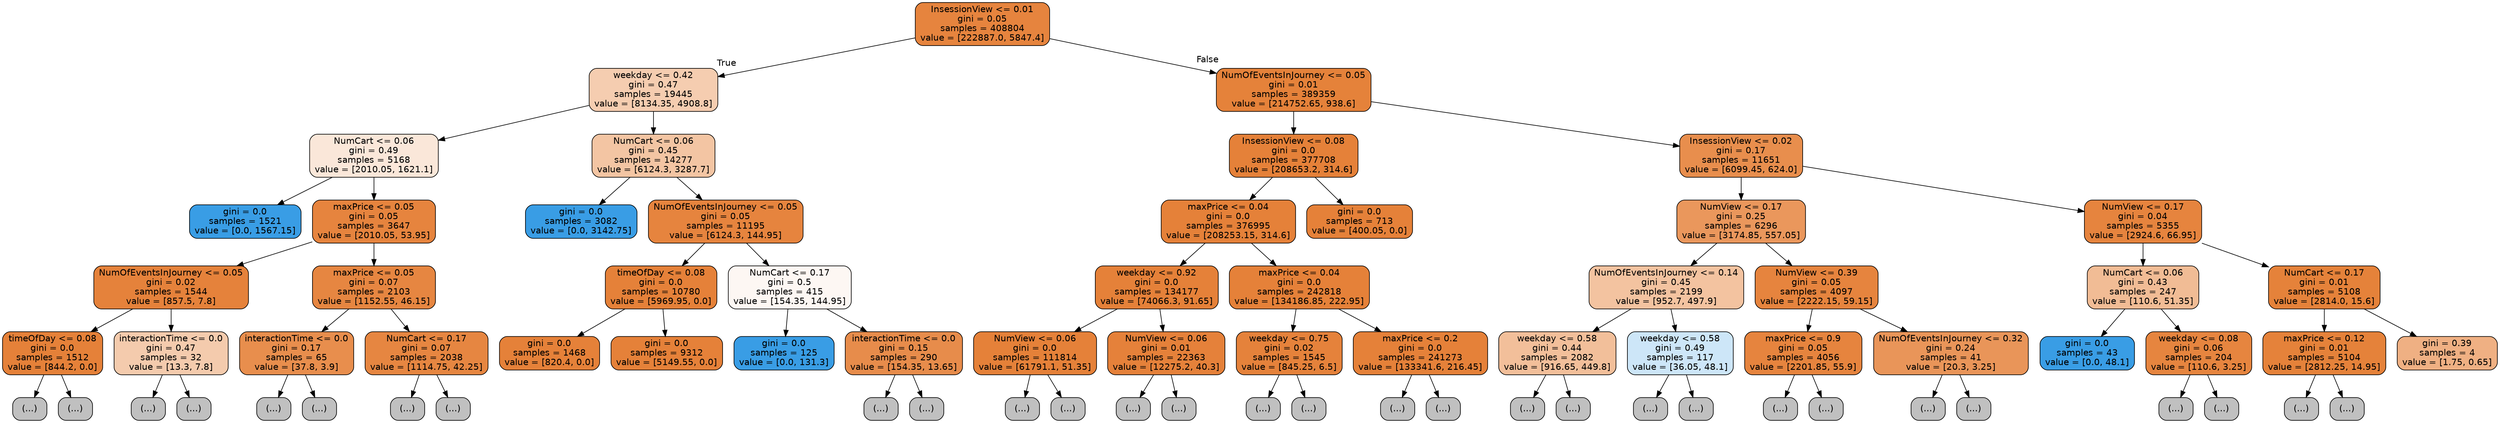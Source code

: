 digraph Tree {
node [shape=box, style="filled, rounded", color="black", fontname="helvetica"] ;
edge [fontname="helvetica"] ;
0 [label="InsessionView <= 0.01\ngini = 0.05\nsamples = 408804\nvalue = [222887.0, 5847.4]", fillcolor="#e6843e"] ;
1 [label="weekday <= 0.42\ngini = 0.47\nsamples = 19445\nvalue = [8134.35, 4908.8]", fillcolor="#f5cdb0"] ;
0 -> 1 [labeldistance=2.5, labelangle=45, headlabel="True"] ;
2 [label="NumCart <= 0.06\ngini = 0.49\nsamples = 5168\nvalue = [2010.05, 1621.1]", fillcolor="#fae7d9"] ;
1 -> 2 ;
3 [label="gini = 0.0\nsamples = 1521\nvalue = [0.0, 1567.15]", fillcolor="#399de5"] ;
2 -> 3 ;
4 [label="maxPrice <= 0.05\ngini = 0.05\nsamples = 3647\nvalue = [2010.05, 53.95]", fillcolor="#e6843e"] ;
2 -> 4 ;
5 [label="NumOfEventsInJourney <= 0.05\ngini = 0.02\nsamples = 1544\nvalue = [857.5, 7.8]", fillcolor="#e5823b"] ;
4 -> 5 ;
6 [label="timeOfDay <= 0.08\ngini = 0.0\nsamples = 1512\nvalue = [844.2, 0.0]", fillcolor="#e58139"] ;
5 -> 6 ;
7 [label="(...)", fillcolor="#C0C0C0"] ;
6 -> 7 ;
8 [label="(...)", fillcolor="#C0C0C0"] ;
6 -> 8 ;
9 [label="interactionTime <= 0.0\ngini = 0.47\nsamples = 32\nvalue = [13.3, 7.8]", fillcolor="#f4cbad"] ;
5 -> 9 ;
10 [label="(...)", fillcolor="#C0C0C0"] ;
9 -> 10 ;
15 [label="(...)", fillcolor="#C0C0C0"] ;
9 -> 15 ;
22 [label="maxPrice <= 0.05\ngini = 0.07\nsamples = 2103\nvalue = [1152.55, 46.15]", fillcolor="#e68641"] ;
4 -> 22 ;
23 [label="interactionTime <= 0.0\ngini = 0.17\nsamples = 65\nvalue = [37.8, 3.9]", fillcolor="#e88e4d"] ;
22 -> 23 ;
24 [label="(...)", fillcolor="#C0C0C0"] ;
23 -> 24 ;
25 [label="(...)", fillcolor="#C0C0C0"] ;
23 -> 25 ;
26 [label="NumCart <= 0.17\ngini = 0.07\nsamples = 2038\nvalue = [1114.75, 42.25]", fillcolor="#e68641"] ;
22 -> 26 ;
27 [label="(...)", fillcolor="#C0C0C0"] ;
26 -> 27 ;
38 [label="(...)", fillcolor="#C0C0C0"] ;
26 -> 38 ;
51 [label="NumCart <= 0.06\ngini = 0.45\nsamples = 14277\nvalue = [6124.3, 3287.7]", fillcolor="#f3c5a3"] ;
1 -> 51 ;
52 [label="gini = 0.0\nsamples = 3082\nvalue = [0.0, 3142.75]", fillcolor="#399de5"] ;
51 -> 52 ;
53 [label="NumOfEventsInJourney <= 0.05\ngini = 0.05\nsamples = 11195\nvalue = [6124.3, 144.95]", fillcolor="#e6843e"] ;
51 -> 53 ;
54 [label="timeOfDay <= 0.08\ngini = 0.0\nsamples = 10780\nvalue = [5969.95, 0.0]", fillcolor="#e58139"] ;
53 -> 54 ;
55 [label="gini = 0.0\nsamples = 1468\nvalue = [820.4, 0.0]", fillcolor="#e58139"] ;
54 -> 55 ;
56 [label="gini = 0.0\nsamples = 9312\nvalue = [5149.55, 0.0]", fillcolor="#e58139"] ;
54 -> 56 ;
57 [label="NumCart <= 0.17\ngini = 0.5\nsamples = 415\nvalue = [154.35, 144.95]", fillcolor="#fdf7f3"] ;
53 -> 57 ;
58 [label="gini = 0.0\nsamples = 125\nvalue = [0.0, 131.3]", fillcolor="#399de5"] ;
57 -> 58 ;
59 [label="interactionTime <= 0.0\ngini = 0.15\nsamples = 290\nvalue = [154.35, 13.65]", fillcolor="#e78c4b"] ;
57 -> 59 ;
60 [label="(...)", fillcolor="#C0C0C0"] ;
59 -> 60 ;
71 [label="(...)", fillcolor="#C0C0C0"] ;
59 -> 71 ;
78 [label="NumOfEventsInJourney <= 0.05\ngini = 0.01\nsamples = 389359\nvalue = [214752.65, 938.6]", fillcolor="#e5823a"] ;
0 -> 78 [labeldistance=2.5, labelangle=-45, headlabel="False"] ;
79 [label="InsessionView <= 0.08\ngini = 0.0\nsamples = 377708\nvalue = [208653.2, 314.6]", fillcolor="#e58139"] ;
78 -> 79 ;
80 [label="maxPrice <= 0.04\ngini = 0.0\nsamples = 376995\nvalue = [208253.15, 314.6]", fillcolor="#e58139"] ;
79 -> 80 ;
81 [label="weekday <= 0.92\ngini = 0.0\nsamples = 134177\nvalue = [74066.3, 91.65]", fillcolor="#e58139"] ;
80 -> 81 ;
82 [label="NumView <= 0.06\ngini = 0.0\nsamples = 111814\nvalue = [61791.1, 51.35]", fillcolor="#e58139"] ;
81 -> 82 ;
83 [label="(...)", fillcolor="#C0C0C0"] ;
82 -> 83 ;
92 [label="(...)", fillcolor="#C0C0C0"] ;
82 -> 92 ;
93 [label="NumView <= 0.06\ngini = 0.01\nsamples = 22363\nvalue = [12275.2, 40.3]", fillcolor="#e5813a"] ;
81 -> 93 ;
94 [label="(...)", fillcolor="#C0C0C0"] ;
93 -> 94 ;
99 [label="(...)", fillcolor="#C0C0C0"] ;
93 -> 99 ;
102 [label="maxPrice <= 0.04\ngini = 0.0\nsamples = 242818\nvalue = [134186.85, 222.95]", fillcolor="#e58139"] ;
80 -> 102 ;
103 [label="weekday <= 0.75\ngini = 0.02\nsamples = 1545\nvalue = [845.25, 6.5]", fillcolor="#e5823b"] ;
102 -> 103 ;
104 [label="(...)", fillcolor="#C0C0C0"] ;
103 -> 104 ;
113 [label="(...)", fillcolor="#C0C0C0"] ;
103 -> 113 ;
124 [label="maxPrice <= 0.2\ngini = 0.0\nsamples = 241273\nvalue = [133341.6, 216.45]", fillcolor="#e58139"] ;
102 -> 124 ;
125 [label="(...)", fillcolor="#C0C0C0"] ;
124 -> 125 ;
140 [label="(...)", fillcolor="#C0C0C0"] ;
124 -> 140 ;
155 [label="gini = 0.0\nsamples = 713\nvalue = [400.05, 0.0]", fillcolor="#e58139"] ;
79 -> 155 ;
156 [label="InsessionView <= 0.02\ngini = 0.17\nsamples = 11651\nvalue = [6099.45, 624.0]", fillcolor="#e88e4d"] ;
78 -> 156 ;
157 [label="NumView <= 0.17\ngini = 0.25\nsamples = 6296\nvalue = [3174.85, 557.05]", fillcolor="#ea975c"] ;
156 -> 157 ;
158 [label="NumOfEventsInJourney <= 0.14\ngini = 0.45\nsamples = 2199\nvalue = [952.7, 497.9]", fillcolor="#f3c3a0"] ;
157 -> 158 ;
159 [label="weekday <= 0.58\ngini = 0.44\nsamples = 2082\nvalue = [916.65, 449.8]", fillcolor="#f2bf9a"] ;
158 -> 159 ;
160 [label="(...)", fillcolor="#C0C0C0"] ;
159 -> 160 ;
173 [label="(...)", fillcolor="#C0C0C0"] ;
159 -> 173 ;
180 [label="weekday <= 0.58\ngini = 0.49\nsamples = 117\nvalue = [36.05, 48.1]", fillcolor="#cde6f8"] ;
158 -> 180 ;
181 [label="(...)", fillcolor="#C0C0C0"] ;
180 -> 181 ;
188 [label="(...)", fillcolor="#C0C0C0"] ;
180 -> 188 ;
195 [label="NumView <= 0.39\ngini = 0.05\nsamples = 4097\nvalue = [2222.15, 59.15]", fillcolor="#e6843e"] ;
157 -> 195 ;
196 [label="maxPrice <= 0.9\ngini = 0.05\nsamples = 4056\nvalue = [2201.85, 55.9]", fillcolor="#e6843e"] ;
195 -> 196 ;
197 [label="(...)", fillcolor="#C0C0C0"] ;
196 -> 197 ;
212 [label="(...)", fillcolor="#C0C0C0"] ;
196 -> 212 ;
213 [label="NumOfEventsInJourney <= 0.32\ngini = 0.24\nsamples = 41\nvalue = [20.3, 3.25]", fillcolor="#e99559"] ;
195 -> 213 ;
214 [label="(...)", fillcolor="#C0C0C0"] ;
213 -> 214 ;
217 [label="(...)", fillcolor="#C0C0C0"] ;
213 -> 217 ;
220 [label="NumView <= 0.17\ngini = 0.04\nsamples = 5355\nvalue = [2924.6, 66.95]", fillcolor="#e6843e"] ;
156 -> 220 ;
221 [label="NumCart <= 0.06\ngini = 0.43\nsamples = 247\nvalue = [110.6, 51.35]", fillcolor="#f1bc95"] ;
220 -> 221 ;
222 [label="gini = 0.0\nsamples = 43\nvalue = [0.0, 48.1]", fillcolor="#399de5"] ;
221 -> 222 ;
223 [label="weekday <= 0.08\ngini = 0.06\nsamples = 204\nvalue = [110.6, 3.25]", fillcolor="#e6853f"] ;
221 -> 223 ;
224 [label="(...)", fillcolor="#C0C0C0"] ;
223 -> 224 ;
227 [label="(...)", fillcolor="#C0C0C0"] ;
223 -> 227 ;
234 [label="NumCart <= 0.17\ngini = 0.01\nsamples = 5108\nvalue = [2814.0, 15.6]", fillcolor="#e5823a"] ;
220 -> 234 ;
235 [label="maxPrice <= 0.12\ngini = 0.01\nsamples = 5104\nvalue = [2812.25, 14.95]", fillcolor="#e5823a"] ;
234 -> 235 ;
236 [label="(...)", fillcolor="#C0C0C0"] ;
235 -> 236 ;
245 [label="(...)", fillcolor="#C0C0C0"] ;
235 -> 245 ;
256 [label="gini = 0.39\nsamples = 4\nvalue = [1.75, 0.65]", fillcolor="#efb083"] ;
234 -> 256 ;
}